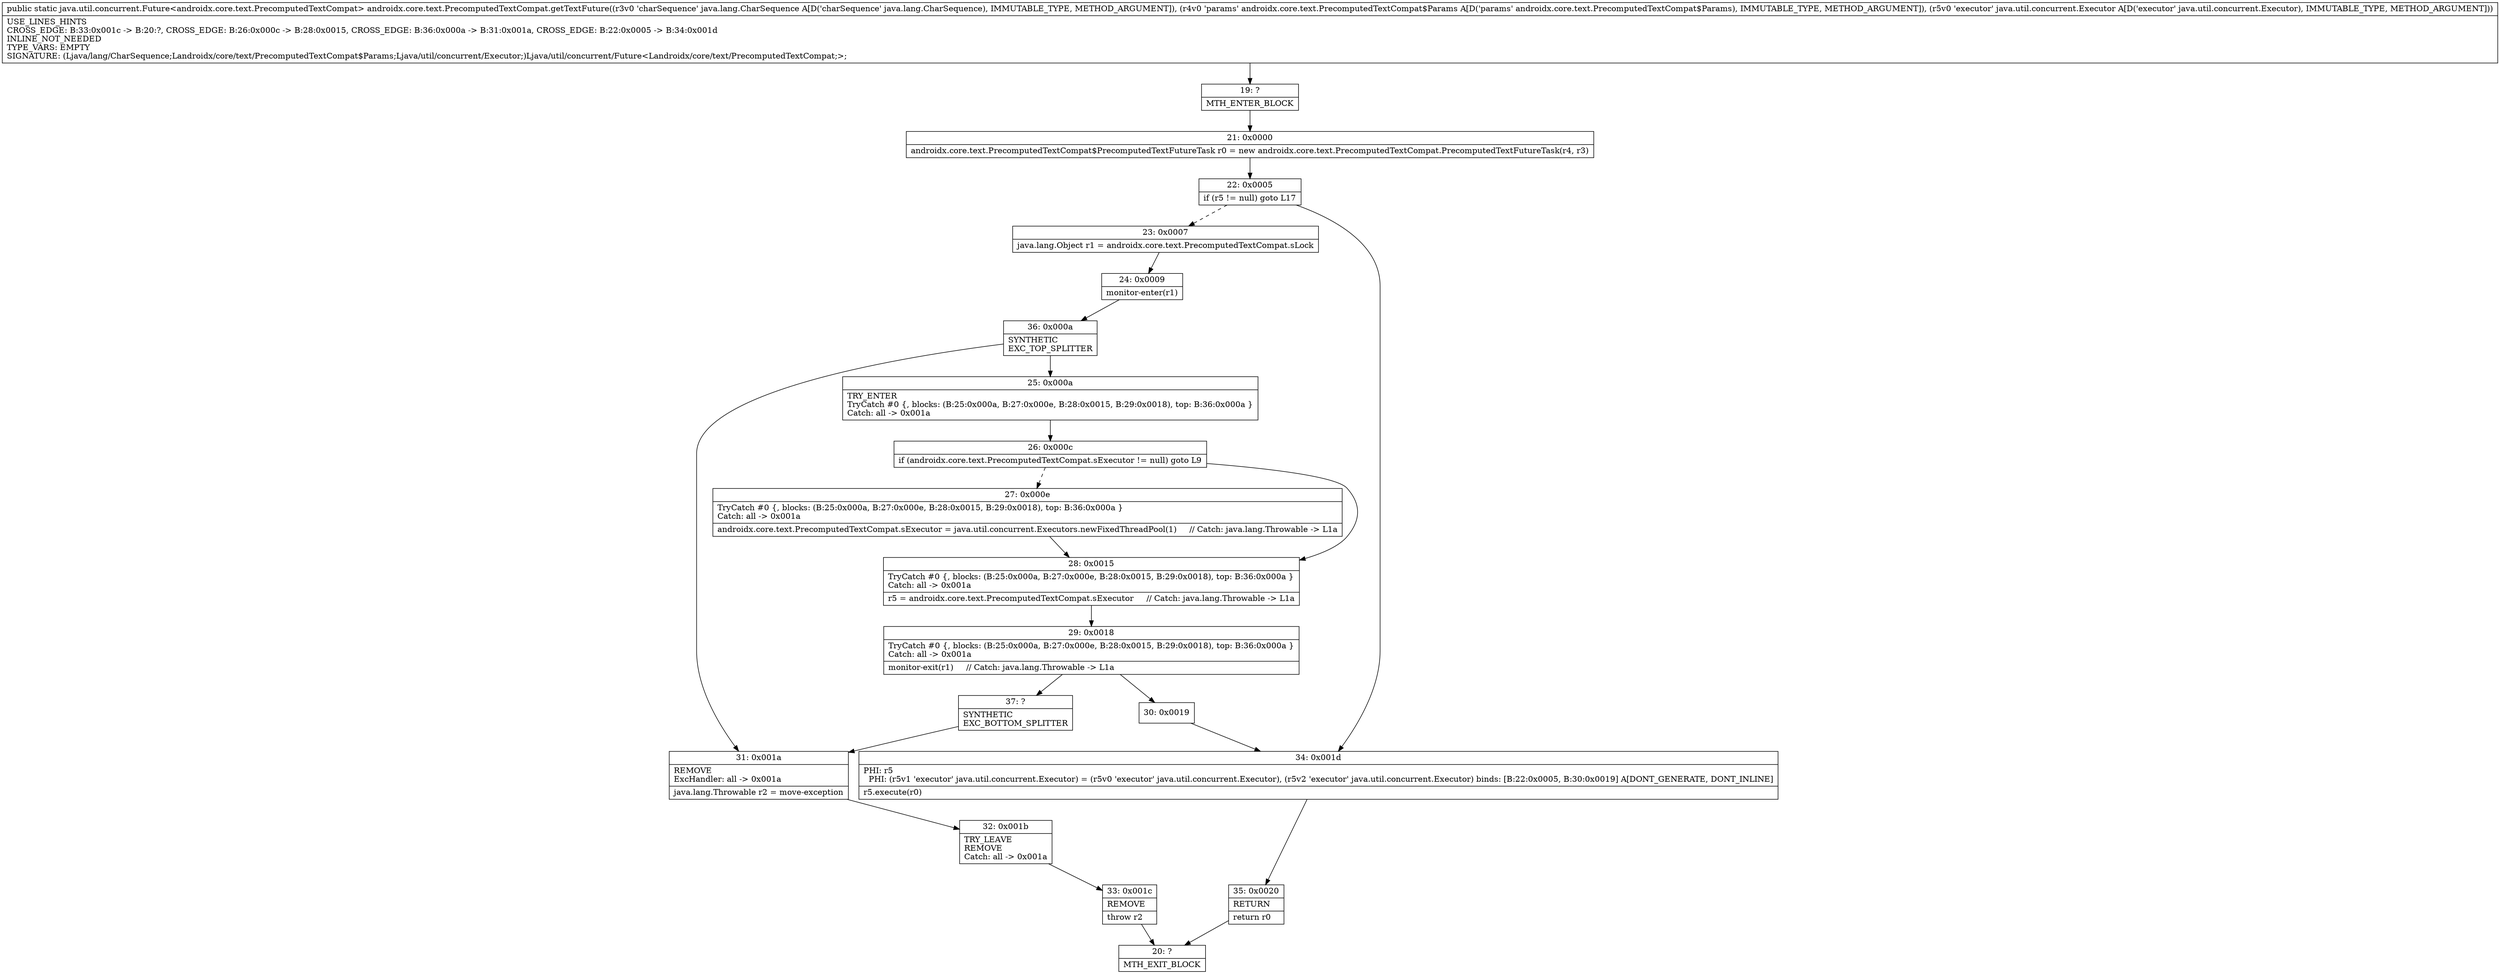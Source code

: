 digraph "CFG forandroidx.core.text.PrecomputedTextCompat.getTextFuture(Ljava\/lang\/CharSequence;Landroidx\/core\/text\/PrecomputedTextCompat$Params;Ljava\/util\/concurrent\/Executor;)Ljava\/util\/concurrent\/Future;" {
Node_19 [shape=record,label="{19\:\ ?|MTH_ENTER_BLOCK\l}"];
Node_21 [shape=record,label="{21\:\ 0x0000|androidx.core.text.PrecomputedTextCompat$PrecomputedTextFutureTask r0 = new androidx.core.text.PrecomputedTextCompat.PrecomputedTextFutureTask(r4, r3)\l}"];
Node_22 [shape=record,label="{22\:\ 0x0005|if (r5 != null) goto L17\l}"];
Node_23 [shape=record,label="{23\:\ 0x0007|java.lang.Object r1 = androidx.core.text.PrecomputedTextCompat.sLock\l}"];
Node_24 [shape=record,label="{24\:\ 0x0009|monitor\-enter(r1)\l}"];
Node_36 [shape=record,label="{36\:\ 0x000a|SYNTHETIC\lEXC_TOP_SPLITTER\l}"];
Node_25 [shape=record,label="{25\:\ 0x000a|TRY_ENTER\lTryCatch #0 \{, blocks: (B:25:0x000a, B:27:0x000e, B:28:0x0015, B:29:0x0018), top: B:36:0x000a \}\lCatch: all \-\> 0x001a\l}"];
Node_26 [shape=record,label="{26\:\ 0x000c|if (androidx.core.text.PrecomputedTextCompat.sExecutor != null) goto L9\l}"];
Node_27 [shape=record,label="{27\:\ 0x000e|TryCatch #0 \{, blocks: (B:25:0x000a, B:27:0x000e, B:28:0x0015, B:29:0x0018), top: B:36:0x000a \}\lCatch: all \-\> 0x001a\l|androidx.core.text.PrecomputedTextCompat.sExecutor = java.util.concurrent.Executors.newFixedThreadPool(1)     \/\/ Catch: java.lang.Throwable \-\> L1a\l}"];
Node_28 [shape=record,label="{28\:\ 0x0015|TryCatch #0 \{, blocks: (B:25:0x000a, B:27:0x000e, B:28:0x0015, B:29:0x0018), top: B:36:0x000a \}\lCatch: all \-\> 0x001a\l|r5 = androidx.core.text.PrecomputedTextCompat.sExecutor     \/\/ Catch: java.lang.Throwable \-\> L1a\l}"];
Node_29 [shape=record,label="{29\:\ 0x0018|TryCatch #0 \{, blocks: (B:25:0x000a, B:27:0x000e, B:28:0x0015, B:29:0x0018), top: B:36:0x000a \}\lCatch: all \-\> 0x001a\l|monitor\-exit(r1)     \/\/ Catch: java.lang.Throwable \-\> L1a\l}"];
Node_30 [shape=record,label="{30\:\ 0x0019}"];
Node_37 [shape=record,label="{37\:\ ?|SYNTHETIC\lEXC_BOTTOM_SPLITTER\l}"];
Node_31 [shape=record,label="{31\:\ 0x001a|REMOVE\lExcHandler: all \-\> 0x001a\l|java.lang.Throwable r2 = move\-exception\l}"];
Node_32 [shape=record,label="{32\:\ 0x001b|TRY_LEAVE\lREMOVE\lCatch: all \-\> 0x001a\l}"];
Node_33 [shape=record,label="{33\:\ 0x001c|REMOVE\l|throw r2\l}"];
Node_20 [shape=record,label="{20\:\ ?|MTH_EXIT_BLOCK\l}"];
Node_34 [shape=record,label="{34\:\ 0x001d|PHI: r5 \l  PHI: (r5v1 'executor' java.util.concurrent.Executor) = (r5v0 'executor' java.util.concurrent.Executor), (r5v2 'executor' java.util.concurrent.Executor) binds: [B:22:0x0005, B:30:0x0019] A[DONT_GENERATE, DONT_INLINE]\l|r5.execute(r0)\l}"];
Node_35 [shape=record,label="{35\:\ 0x0020|RETURN\l|return r0\l}"];
MethodNode[shape=record,label="{public static java.util.concurrent.Future\<androidx.core.text.PrecomputedTextCompat\> androidx.core.text.PrecomputedTextCompat.getTextFuture((r3v0 'charSequence' java.lang.CharSequence A[D('charSequence' java.lang.CharSequence), IMMUTABLE_TYPE, METHOD_ARGUMENT]), (r4v0 'params' androidx.core.text.PrecomputedTextCompat$Params A[D('params' androidx.core.text.PrecomputedTextCompat$Params), IMMUTABLE_TYPE, METHOD_ARGUMENT]), (r5v0 'executor' java.util.concurrent.Executor A[D('executor' java.util.concurrent.Executor), IMMUTABLE_TYPE, METHOD_ARGUMENT]))  | USE_LINES_HINTS\lCROSS_EDGE: B:33:0x001c \-\> B:20:?, CROSS_EDGE: B:26:0x000c \-\> B:28:0x0015, CROSS_EDGE: B:36:0x000a \-\> B:31:0x001a, CROSS_EDGE: B:22:0x0005 \-\> B:34:0x001d\lINLINE_NOT_NEEDED\lTYPE_VARS: EMPTY\lSIGNATURE: (Ljava\/lang\/CharSequence;Landroidx\/core\/text\/PrecomputedTextCompat$Params;Ljava\/util\/concurrent\/Executor;)Ljava\/util\/concurrent\/Future\<Landroidx\/core\/text\/PrecomputedTextCompat;\>;\l}"];
MethodNode -> Node_19;Node_19 -> Node_21;
Node_21 -> Node_22;
Node_22 -> Node_23[style=dashed];
Node_22 -> Node_34;
Node_23 -> Node_24;
Node_24 -> Node_36;
Node_36 -> Node_25;
Node_36 -> Node_31;
Node_25 -> Node_26;
Node_26 -> Node_27[style=dashed];
Node_26 -> Node_28;
Node_27 -> Node_28;
Node_28 -> Node_29;
Node_29 -> Node_30;
Node_29 -> Node_37;
Node_30 -> Node_34;
Node_37 -> Node_31;
Node_31 -> Node_32;
Node_32 -> Node_33;
Node_33 -> Node_20;
Node_34 -> Node_35;
Node_35 -> Node_20;
}

